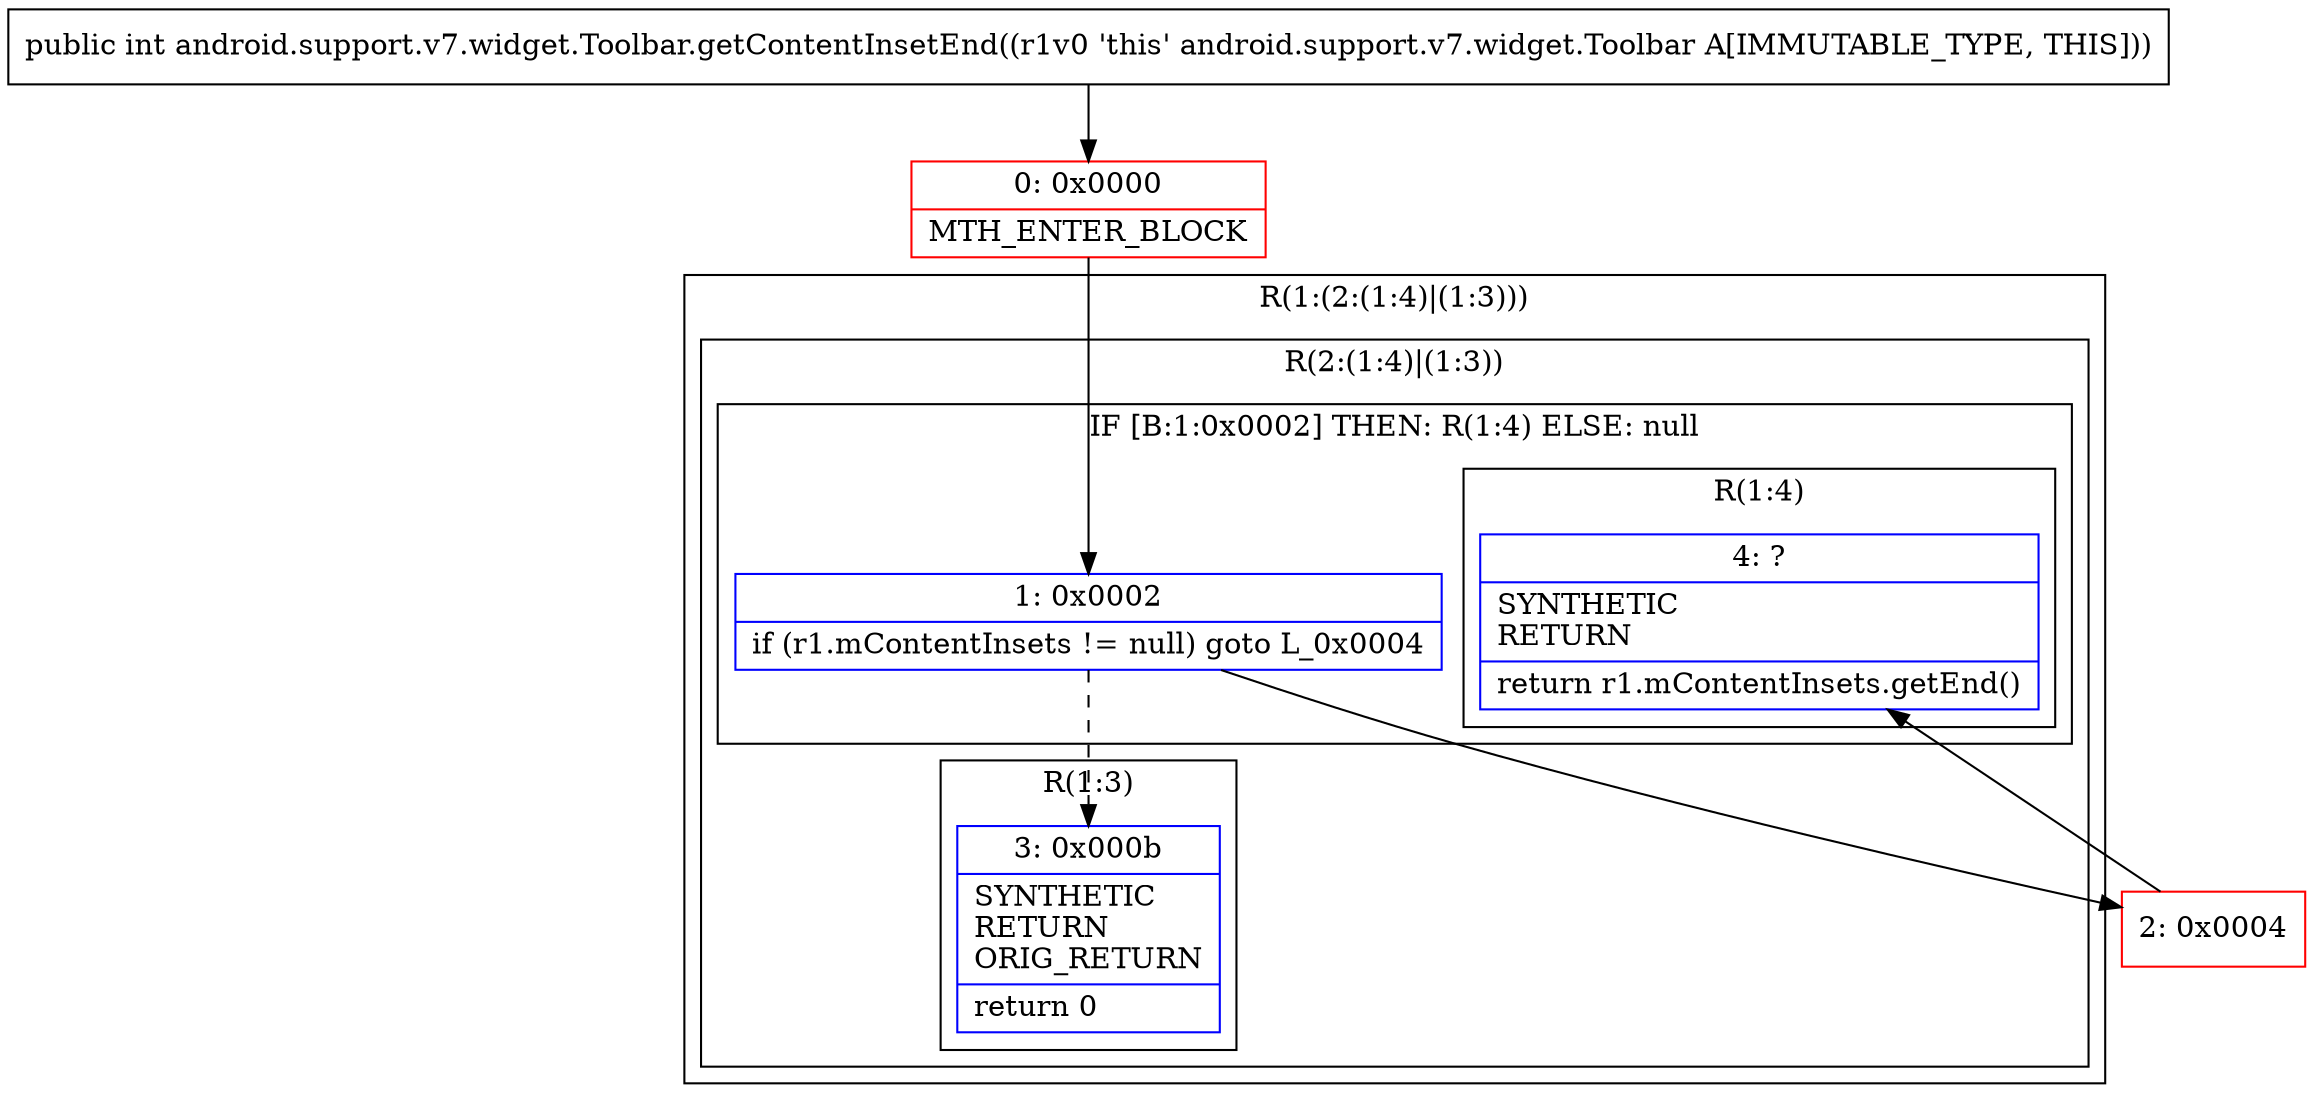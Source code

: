 digraph "CFG forandroid.support.v7.widget.Toolbar.getContentInsetEnd()I" {
subgraph cluster_Region_2084633403 {
label = "R(1:(2:(1:4)|(1:3)))";
node [shape=record,color=blue];
subgraph cluster_Region_752138825 {
label = "R(2:(1:4)|(1:3))";
node [shape=record,color=blue];
subgraph cluster_IfRegion_1145846298 {
label = "IF [B:1:0x0002] THEN: R(1:4) ELSE: null";
node [shape=record,color=blue];
Node_1 [shape=record,label="{1\:\ 0x0002|if (r1.mContentInsets != null) goto L_0x0004\l}"];
subgraph cluster_Region_751246060 {
label = "R(1:4)";
node [shape=record,color=blue];
Node_4 [shape=record,label="{4\:\ ?|SYNTHETIC\lRETURN\l|return r1.mContentInsets.getEnd()\l}"];
}
}
subgraph cluster_Region_1462084972 {
label = "R(1:3)";
node [shape=record,color=blue];
Node_3 [shape=record,label="{3\:\ 0x000b|SYNTHETIC\lRETURN\lORIG_RETURN\l|return 0\l}"];
}
}
}
Node_0 [shape=record,color=red,label="{0\:\ 0x0000|MTH_ENTER_BLOCK\l}"];
Node_2 [shape=record,color=red,label="{2\:\ 0x0004}"];
MethodNode[shape=record,label="{public int android.support.v7.widget.Toolbar.getContentInsetEnd((r1v0 'this' android.support.v7.widget.Toolbar A[IMMUTABLE_TYPE, THIS])) }"];
MethodNode -> Node_0;
Node_1 -> Node_2;
Node_1 -> Node_3[style=dashed];
Node_0 -> Node_1;
Node_2 -> Node_4;
}

